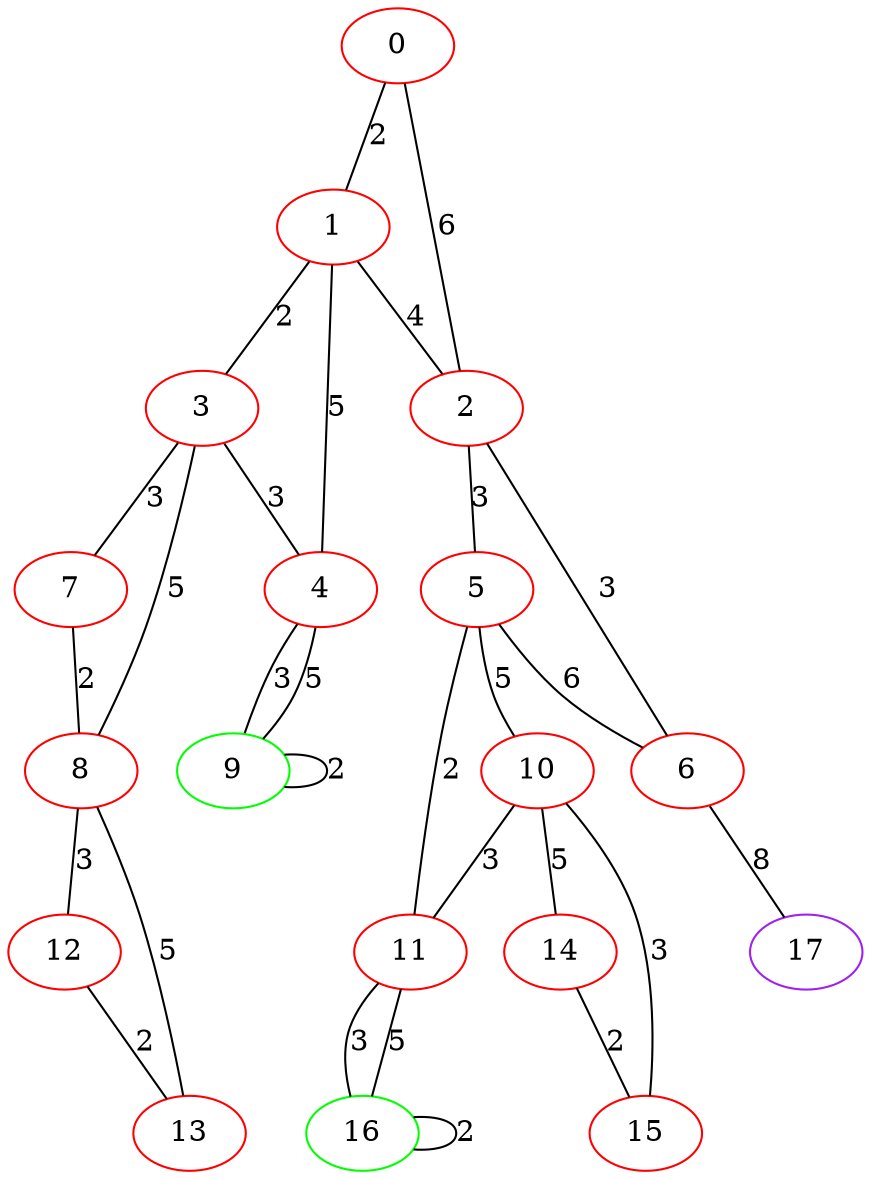 graph "" {
0 [color=red, weight=1];
1 [color=red, weight=1];
2 [color=red, weight=1];
3 [color=red, weight=1];
4 [color=red, weight=1];
5 [color=red, weight=1];
6 [color=red, weight=1];
7 [color=red, weight=1];
8 [color=red, weight=1];
9 [color=green, weight=2];
10 [color=red, weight=1];
11 [color=red, weight=1];
12 [color=red, weight=1];
13 [color=red, weight=1];
14 [color=red, weight=1];
15 [color=red, weight=1];
16 [color=green, weight=2];
17 [color=purple, weight=4];
0 -- 1  [key=0, label=2];
0 -- 2  [key=0, label=6];
1 -- 2  [key=0, label=4];
1 -- 3  [key=0, label=2];
1 -- 4  [key=0, label=5];
2 -- 5  [key=0, label=3];
2 -- 6  [key=0, label=3];
3 -- 8  [key=0, label=5];
3 -- 4  [key=0, label=3];
3 -- 7  [key=0, label=3];
4 -- 9  [key=0, label=3];
4 -- 9  [key=1, label=5];
5 -- 10  [key=0, label=5];
5 -- 11  [key=0, label=2];
5 -- 6  [key=0, label=6];
6 -- 17  [key=0, label=8];
7 -- 8  [key=0, label=2];
8 -- 12  [key=0, label=3];
8 -- 13  [key=0, label=5];
9 -- 9  [key=0, label=2];
10 -- 11  [key=0, label=3];
10 -- 14  [key=0, label=5];
10 -- 15  [key=0, label=3];
11 -- 16  [key=0, label=3];
11 -- 16  [key=1, label=5];
12 -- 13  [key=0, label=2];
14 -- 15  [key=0, label=2];
16 -- 16  [key=0, label=2];
}
